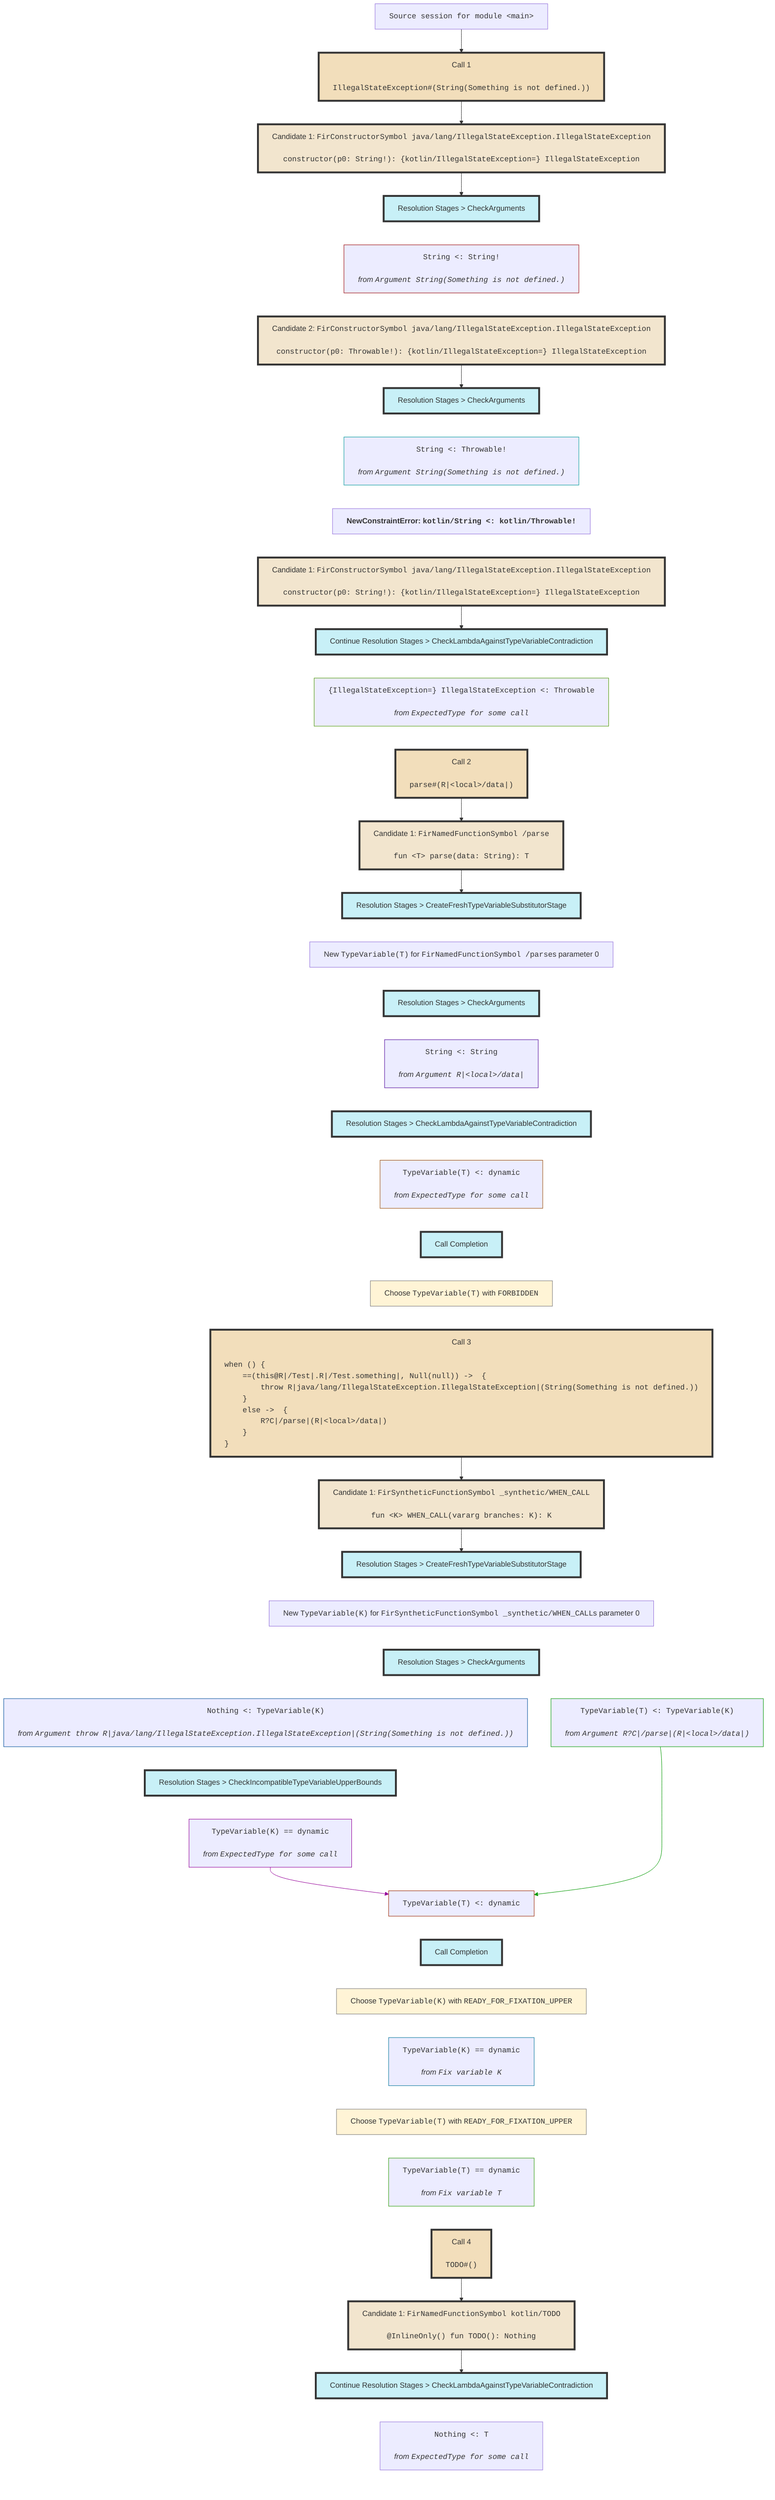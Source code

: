 flowchart TD
    classDef nowrapClass text-align:center,white-space:nowrap;
    classDef callStyle fill:#f2debb,stroke:#333,stroke-width:4px;
    classDef candidateStyle fill:#f2e5ce,stroke:#333,stroke-width:4px;
    classDef stageStyle fill:#c8f0f7,stroke:#333,stroke-width:4px;
    classDef readinessStyle fill:#fff4d6,stroke:#777,stroke-width:1px;

    session0["<tt>Source session for module &lt;main></tt>"]
    class session0 nowrapClass;

    session0 --> call1

    call1["Call 1<br><br><pre style="display: inline-block;vertical-align: middle;text-align: left;margin: 0;"><tt>IllegalStateException#(String(Something is not defined.))</tt></pre>"]
    class call1 nowrapClass;
    class call1 callStyle;

    call1 --> candidate2

    candidate2["Candidate 1: <tt>FirConstructorSymbol java/lang/IllegalStateException.IllegalStateException</tt><br><br><pre style="display: inline-block;vertical-align: middle;text-align: left;margin: 0;"><tt>constructor(p0: String!): {kotlin/IllegalStateException=} IllegalStateException</tt></pre>"]
    class candidate2 nowrapClass;
    class candidate2 candidateStyle;

    candidate2 --> stage3

    stage3["Resolution Stages > CheckArguments"]
    class stage3 nowrapClass;
    class stage3 stageStyle;
    constraint4["<tt>String &lt;: String!</tt><br><br><i><div style="display: inline-block;vertical-align: middle;">from</div> <pre style="display: inline-block;vertical-align: middle;text-align: left;margin: 0;"><tt>Argument String(Something is not defined.)</tt></pre></i>"]
    class constraint4 nowrapClass;
    stage3 ~~~ constraint4

    constraint4 ~~~ candidate5

    candidate5["Candidate 2: <tt>FirConstructorSymbol java/lang/IllegalStateException.IllegalStateException</tt><br><br><pre style="display: inline-block;vertical-align: middle;text-align: left;margin: 0;"><tt>constructor(p0: Throwable!): {kotlin/IllegalStateException=} IllegalStateException</tt></pre>"]
    class candidate5 nowrapClass;
    class candidate5 candidateStyle;

    candidate5 --> stage6

    stage6["Resolution Stages > CheckArguments"]
    class stage6 nowrapClass;
    class stage6 stageStyle;
    constraint8["<tt>String &lt;: Throwable!</tt><br><br><i><div style="display: inline-block;vertical-align: middle;">from</div> <pre style="display: inline-block;vertical-align: middle;text-align: left;margin: 0;"><tt>Argument String(Something is not defined.)</tt></pre></i>"]
    class constraint8 nowrapClass;
    stage6 ~~~ constraint8

    constraint8 ~~~ error7

    error7["<b>NewConstraintError: <tt>kotlin/String &lt;: kotlin/Throwable!</tt><b>"]
    class error7 nowrapClass;

    error7 ~~~ candidate9

    candidate9["Candidate 1: <tt>FirConstructorSymbol java/lang/IllegalStateException.IllegalStateException</tt><br><br><pre style="display: inline-block;vertical-align: middle;text-align: left;margin: 0;"><tt>constructor(p0: String!): {kotlin/IllegalStateException=} IllegalStateException</tt></pre>"]
    class candidate9 nowrapClass;
    class candidate9 candidateStyle;

    candidate9 --> stage10

    stage10["Continue Resolution Stages > CheckLambdaAgainstTypeVariableContradiction"]
    class stage10 nowrapClass;
    class stage10 stageStyle;
    constraint11["<tt>{IllegalStateException=} IllegalStateException &lt;: Throwable</tt><br><br><i><div style="display: inline-block;vertical-align: middle;">from</div> <pre style="display: inline-block;vertical-align: middle;text-align: left;margin: 0;"><tt>ExpectedType for some call</tt></pre></i>"]
    class constraint11 nowrapClass;
    stage10 ~~~ constraint11

    constraint11 ~~~ call12

    call12["Call 2<br><br><pre style="display: inline-block;vertical-align: middle;text-align: left;margin: 0;"><tt>parse#(R|&lt;local>/data|)</tt></pre>"]
    class call12 nowrapClass;
    class call12 callStyle;

    call12 --> candidate13

    candidate13["Candidate 1: <tt>FirNamedFunctionSymbol /parse</tt><br><br><pre style="display: inline-block;vertical-align: middle;text-align: left;margin: 0;"><tt>fun &lt;T> parse(data: String): T</tt></pre>"]
    class candidate13 nowrapClass;
    class candidate13 candidateStyle;

    candidate13 --> stage14

    stage14["Resolution Stages > CreateFreshTypeVariableSubstitutorStage"]
    class stage14 nowrapClass;
    class stage14 stageStyle;

    stage14 ~~~ newVariable15

    newVariable15["New <tt>TypeVariable(T)</tt> for <tt>FirNamedFunctionSymbol /parse</tt>s parameter 0"]
    class newVariable15 nowrapClass;

    newVariable15 ~~~ stage16

    stage16["Resolution Stages > CheckArguments"]
    class stage16 nowrapClass;
    class stage16 stageStyle;
    constraint17["<tt>String &lt;: String</tt><br><br><i><div style="display: inline-block;vertical-align: middle;">from</div> <pre style="display: inline-block;vertical-align: middle;text-align: left;margin: 0;"><tt>Argument R|&lt;local>/data|</tt></pre></i>"]
    class constraint17 nowrapClass;
    stage16 ~~~ constraint17

    constraint17 ~~~ stage18

    stage18["Resolution Stages > CheckLambdaAgainstTypeVariableContradiction"]
    class stage18 nowrapClass;
    class stage18 stageStyle;
    constraint19["<tt>TypeVariable(T) &lt;: dynamic</tt><br><br><i><div style="display: inline-block;vertical-align: middle;">from</div> <pre style="display: inline-block;vertical-align: middle;text-align: left;margin: 0;"><tt>ExpectedType for some call</tt></pre></i>"]
    class constraint19 nowrapClass;
    stage18 ~~~ constraint19

    constraint19 ~~~ stage20

    stage20["Call Completion"]
    class stage20 nowrapClass;
    class stage20 stageStyle;

    stage20 ~~~ variableReadiness21

    variableReadiness21["Choose <tt>TypeVariable(T)</tt> with <tt>FORBIDDEN</tt>"]
    class variableReadiness21 nowrapClass;
    class variableReadiness21 readinessStyle;

    variableReadiness21 ~~~ call22

    call22["Call 3<br><br><pre style="display: inline-block;vertical-align: middle;text-align: left;margin: 0;"><tt>when () {
    ==(this@R|/Test|.R|/Test.something|, Null(null)) ->  {
        throw R|java/lang/IllegalStateException.IllegalStateException|(String(Something is not defined.))
    }
    else ->  {
        R?C|/parse|(R|&lt;local>/data|)
    }
}
</tt></pre>"]
    class call22 nowrapClass;
    class call22 callStyle;

    call22 --> candidate23

    candidate23["Candidate 1: <tt>FirSyntheticFunctionSymbol _synthetic/WHEN_CALL</tt><br><br><pre style="display: inline-block;vertical-align: middle;text-align: left;margin: 0;"><tt>fun &lt;K> WHEN_CALL(vararg branches: K): K
</tt></pre>"]
    class candidate23 nowrapClass;
    class candidate23 candidateStyle;

    candidate23 --> stage24

    stage24["Resolution Stages > CreateFreshTypeVariableSubstitutorStage"]
    class stage24 nowrapClass;
    class stage24 stageStyle;

    stage24 ~~~ newVariable25

    newVariable25["New <tt>TypeVariable(K)</tt> for <tt>FirSyntheticFunctionSymbol _synthetic/WHEN_CALL</tt>s parameter 0"]
    class newVariable25 nowrapClass;

    newVariable25 ~~~ stage26

    stage26["Resolution Stages > CheckArguments"]
    class stage26 nowrapClass;
    class stage26 stageStyle;
    constraint27["<tt>Nothing &lt;: TypeVariable(K)</tt><br><br><i><div style="display: inline-block;vertical-align: middle;">from</div> <pre style="display: inline-block;vertical-align: middle;text-align: left;margin: 0;"><tt>Argument throw R|java/lang/IllegalStateException.IllegalStateException|(String(Something is not defined.))</tt></pre></i>"]
    class constraint27 nowrapClass;
    stage26 ~~~ constraint27
    constraint28["<tt>TypeVariable(T) &lt;: TypeVariable(K)</tt><br><br><i><div style="display: inline-block;vertical-align: middle;">from</div> <pre style="display: inline-block;vertical-align: middle;text-align: left;margin: 0;"><tt>Argument R?C|/parse|(R|&lt;local>/data|)</tt></pre></i>"]
    class constraint28 nowrapClass;
    stage26 ~~~ constraint28

    constraint27 ~~~ stage29
    constraint28 ~~~ stage29

    stage29["Resolution Stages > CheckIncompatibleTypeVariableUpperBounds"]
    class stage29 nowrapClass;
    class stage29 stageStyle;
    constraint30["<tt>TypeVariable(K) == dynamic</tt><br><br><i><div style="display: inline-block;vertical-align: middle;">from</div> <pre style="display: inline-block;vertical-align: middle;text-align: left;margin: 0;"><tt>ExpectedType for some call</tt></pre></i>"]
    class constraint30 nowrapClass;
    stage29 ~~~ constraint30
    constraint31["<tt>TypeVariable(T) &lt;: dynamic</tt>"]
    class constraint31 nowrapClass;
    constraint28 --> constraint31
    constraint30 --> constraint31

    constraint31 ~~~ stage32

    stage32["Call Completion"]
    class stage32 nowrapClass;
    class stage32 stageStyle;

    stage32 ~~~ variableReadiness33

    variableReadiness33["Choose <tt>TypeVariable(K)</tt> with <tt>READY_FOR_FIXATION_UPPER</tt>"]
    class variableReadiness33 nowrapClass;
    class variableReadiness33 readinessStyle;
    constraint35["<tt>TypeVariable(K) == dynamic</tt><br><br><i><div style="display: inline-block;vertical-align: middle;">from</div> <pre style="display: inline-block;vertical-align: middle;text-align: left;margin: 0;"><tt>Fix variable K</tt></pre></i>"]
    class constraint35 nowrapClass;
    variableReadiness33 ~~~ constraint35

    constraint35 ~~~ variableReadiness34

    variableReadiness34["Choose <tt>TypeVariable(T)</tt> with <tt>READY_FOR_FIXATION_UPPER</tt>"]
    class variableReadiness34 nowrapClass;
    class variableReadiness34 readinessStyle;
    constraint36["<tt>TypeVariable(T) == dynamic</tt><br><br><i><div style="display: inline-block;vertical-align: middle;">from</div> <pre style="display: inline-block;vertical-align: middle;text-align: left;margin: 0;"><tt>Fix variable T</tt></pre></i>"]
    class constraint36 nowrapClass;
    variableReadiness34 ~~~ constraint36

    constraint36 ~~~ call37

    call37["Call 4<br><br><pre style="display: inline-block;vertical-align: middle;text-align: left;margin: 0;"><tt>TODO#()</tt></pre>"]
    class call37 nowrapClass;
    class call37 callStyle;

    call37 --> candidate38

    candidate38["Candidate 1: <tt>FirNamedFunctionSymbol kotlin/TODO</tt><br><br><pre style="display: inline-block;vertical-align: middle;text-align: left;margin: 0;"><tt>@InlineOnly() fun TODO(): Nothing
</tt></pre>"]
    class candidate38 nowrapClass;
    class candidate38 candidateStyle;

    candidate38 --> stage39

    stage39["Continue Resolution Stages > CheckLambdaAgainstTypeVariableContradiction"]
    class stage39 nowrapClass;
    class stage39 stageStyle;
    constraint40["<tt>Nothing &lt;: T</tt><br><br><i><div style="display: inline-block;vertical-align: middle;">from</div> <pre style="display: inline-block;vertical-align: middle;text-align: left;margin: 0;"><tt>ExpectedType for some call</tt></pre></i>"]
    class constraint40 nowrapClass;
    stage39 ~~~ constraint40

    linkStyle 4 stroke:#990000
    linkStyle 7 stroke:#009999
    linkStyle 11 stroke:#4c9900
    linkStyle 17 stroke:#4c0099
    linkStyle 19 stroke:#994900
    linkStyle 28 stroke:#004f99
    linkStyle 29 stroke:#039900
    linkStyle 31 stroke:#039900
    linkStyle 32 stroke:#950099
    linkStyle 33 stroke:#992400
    linkStyle 36 stroke:#007499
    linkStyle 38 stroke:#279900
    style constraint4 stroke:#990000;
    style constraint8 stroke:#009999;
    style constraint11 stroke:#4c9900;
    style constraint17 stroke:#4c0099;
    style constraint19 stroke:#994900;
    style constraint27 stroke:#004f99;
    style constraint28 stroke:#039900;
    style constraint30 stroke:#950099;
    style constraint31 stroke:#992400;
    style constraint35 stroke:#007499;
    style constraint36 stroke:#279900;